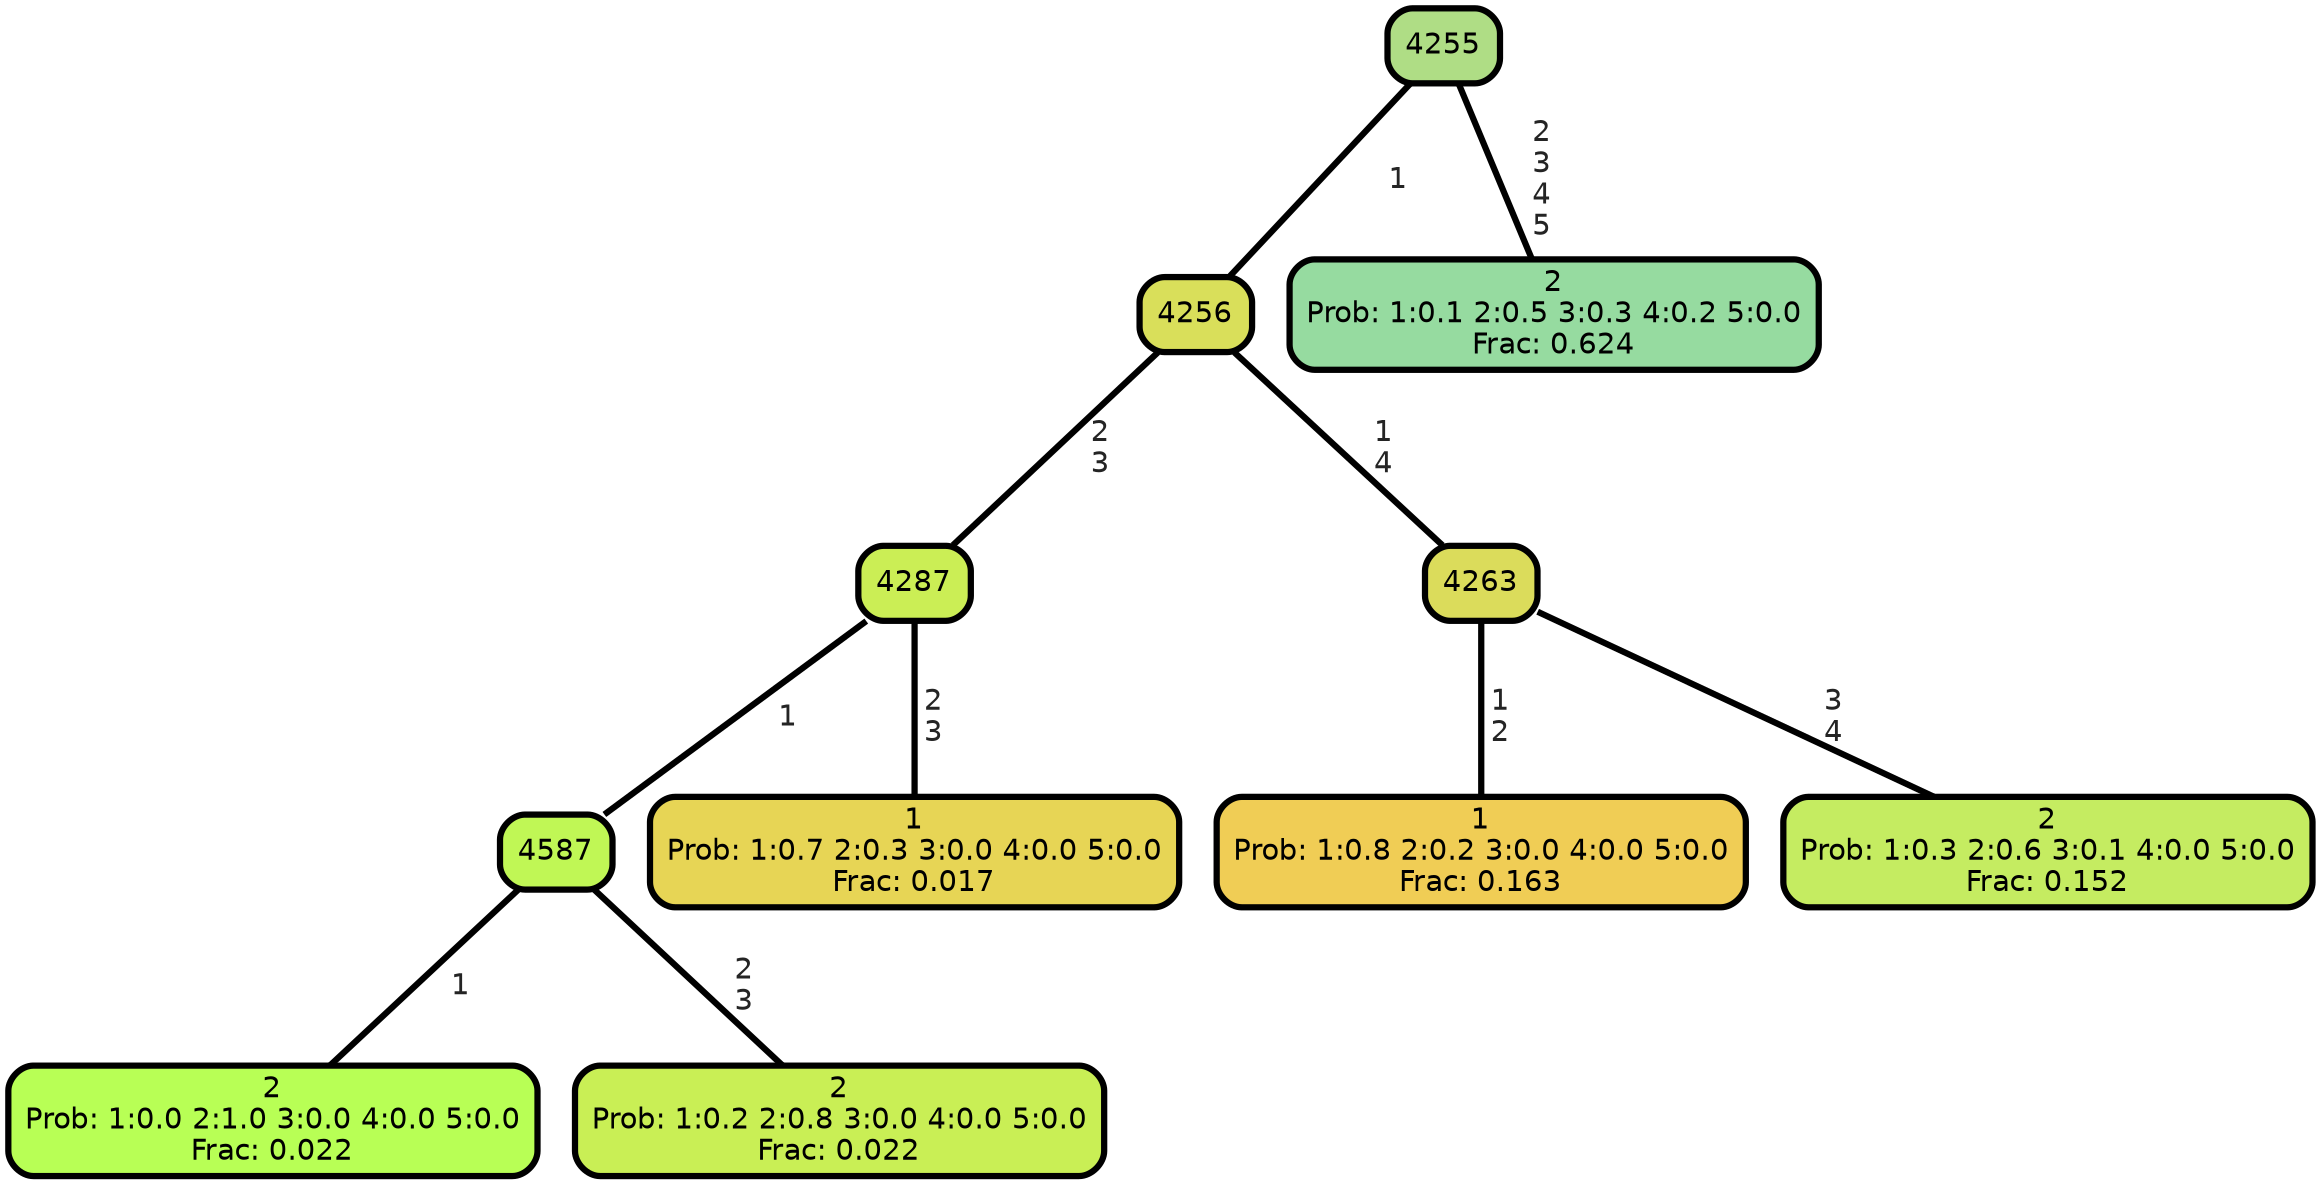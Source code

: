 graph Tree {
node [shape=box, style="filled, rounded",color="black",penwidth="3",fontcolor="black",                 fontname=helvetica] ;
graph [ranksep="0 equally", splines=straight,                 bgcolor=transparent, dpi=200] ;
edge [fontname=helvetica, fontweight=bold,fontcolor=grey14,color=black] ;
0 [label="2
Prob: 1:0.0 2:1.0 3:0.0 4:0.0 5:0.0
Frac: 0.022", fillcolor="#b8ff55"] ;
1 [label="4587", fillcolor="#c0f755"] ;
2 [label="2
Prob: 1:0.2 2:0.8 3:0.0 4:0.0 5:0.0
Frac: 0.022", fillcolor="#c9ef55"] ;
3 [label="4287", fillcolor="#cbee55"] ;
4 [label="1
Prob: 1:0.7 2:0.3 3:0.0 4:0.0 5:0.0
Frac: 0.017", fillcolor="#e7d555"] ;
5 [label="4256", fillcolor="#d9df5a"] ;
6 [label="1
Prob: 1:0.8 2:0.2 3:0.0 4:0.0 5:0.0
Frac: 0.163", fillcolor="#f0cd55"] ;
7 [label="4263", fillcolor="#dbdc5b"] ;
8 [label="2
Prob: 1:0.3 2:0.6 3:0.1 4:0.0 5:0.0
Frac: 0.152", fillcolor="#c5ec61"] ;
9 [label="4255", fillcolor="#afdd85"] ;
10 [label="2
Prob: 1:0.1 2:0.5 3:0.3 4:0.2 5:0.0
Frac: 0.624", fillcolor="#96dba0"] ;
1 -- 0 [label=" 1",penwidth=3] ;
1 -- 2 [label=" 2\n 3",penwidth=3] ;
3 -- 1 [label=" 1",penwidth=3] ;
3 -- 4 [label=" 2\n 3",penwidth=3] ;
5 -- 3 [label=" 2\n 3",penwidth=3] ;
5 -- 7 [label=" 1\n 4",penwidth=3] ;
7 -- 6 [label=" 1\n 2",penwidth=3] ;
7 -- 8 [label=" 3\n 4",penwidth=3] ;
9 -- 5 [label=" 1",penwidth=3] ;
9 -- 10 [label=" 2\n 3\n 4\n 5",penwidth=3] ;
{rank = same;}}